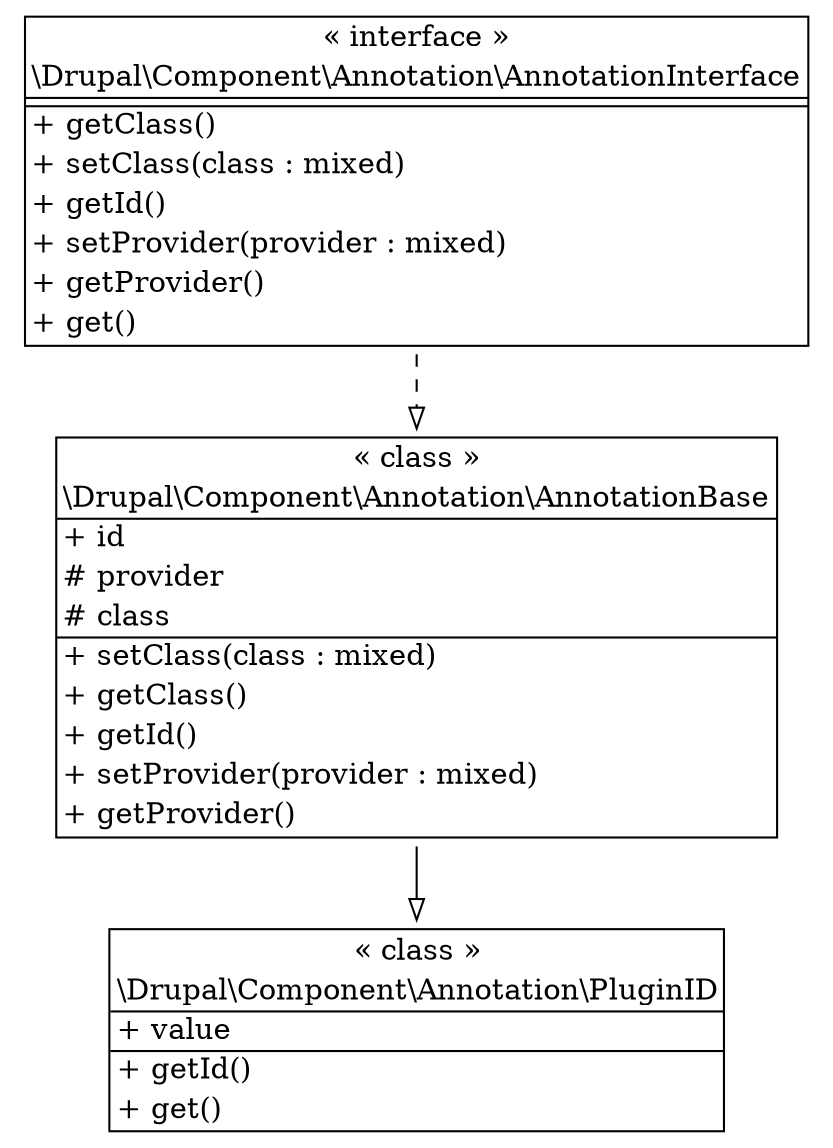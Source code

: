 digraph "Class Diagram" {
  node [shape=plaintext]
  "\\Drupal\\Component\\Annotation\\PluginID" [
    label=<
<table border="1" cellpadding="2" cellspacing="0" cellborder="0">
<tr><td align="center">&laquo; class &raquo;</td></tr>
<tr><td align="center" title="class PluginID">\\Drupal\\Component\\Annotation\\PluginID</td></tr><hr />
<tr><td align="left" title="public value">+ value</td></tr>
<hr />
<tr><td align="left" title="public getId">+ getId()</td></tr>
<tr><td align="left" title="public get">+ get()</td></tr>
</table>
  >
  ];
  "\\Drupal\\Component\\Annotation\\AnnotationBase" [
    label=<
<table border="1" cellpadding="2" cellspacing="0" cellborder="0">
<tr><td align="center">&laquo; class &raquo;</td></tr>
<tr><td align="center" title="class AnnotationBase">\\Drupal\\Component\\Annotation\\AnnotationBase</td></tr><hr />
<tr><td align="left" title="public id">+ id</td></tr>
<tr><td align="left" title="protected provider"># provider</td></tr>
<tr><td align="left" title="protected class"># class</td></tr>
<hr />
<tr><td align="left" title="public setClass">+ setClass(class : mixed)</td></tr>
<tr><td align="left" title="public getClass">+ getClass()</td></tr>
<tr><td align="left" title="public getId">+ getId()</td></tr>
<tr><td align="left" title="public setProvider">+ setProvider(provider : mixed)</td></tr>
<tr><td align="left" title="public getProvider">+ getProvider()</td></tr>
</table>
  >
  ];
  "\\Drupal\\Component\\Annotation\\AnnotationInterface" [
    label=<
<table border="1" cellpadding="2" cellspacing="0" cellborder="0">
<tr><td align="center">&laquo; interface &raquo;</td></tr>
<tr><td align="center" title="interface AnnotationInterface">\\Drupal\\Component\\Annotation\\AnnotationInterface</td></tr><hr />
<tr><td></td></tr>
<hr />
<tr><td align="left" title="public getClass">+ getClass()</td></tr>
<tr><td align="left" title="public setClass">+ setClass(class : mixed)</td></tr>
<tr><td align="left" title="public getId">+ getId()</td></tr>
<tr><td align="left" title="public setProvider">+ setProvider(provider : mixed)</td></tr>
<tr><td align="left" title="public getProvider">+ getProvider()</td></tr>
<tr><td align="left" title="public get">+ get()</td></tr>
</table>
  >
  ];
"\\Drupal\\Component\\Annotation\\AnnotationBase" -> "\\Drupal\\Component\\Annotation\\PluginID" [arrowhead="empty"];

"\\Drupal\\Component\\Annotation\\AnnotationInterface" -> "\\Drupal\\Component\\Annotation\\AnnotationBase" [arrowhead="empty" style="dashed"];

}